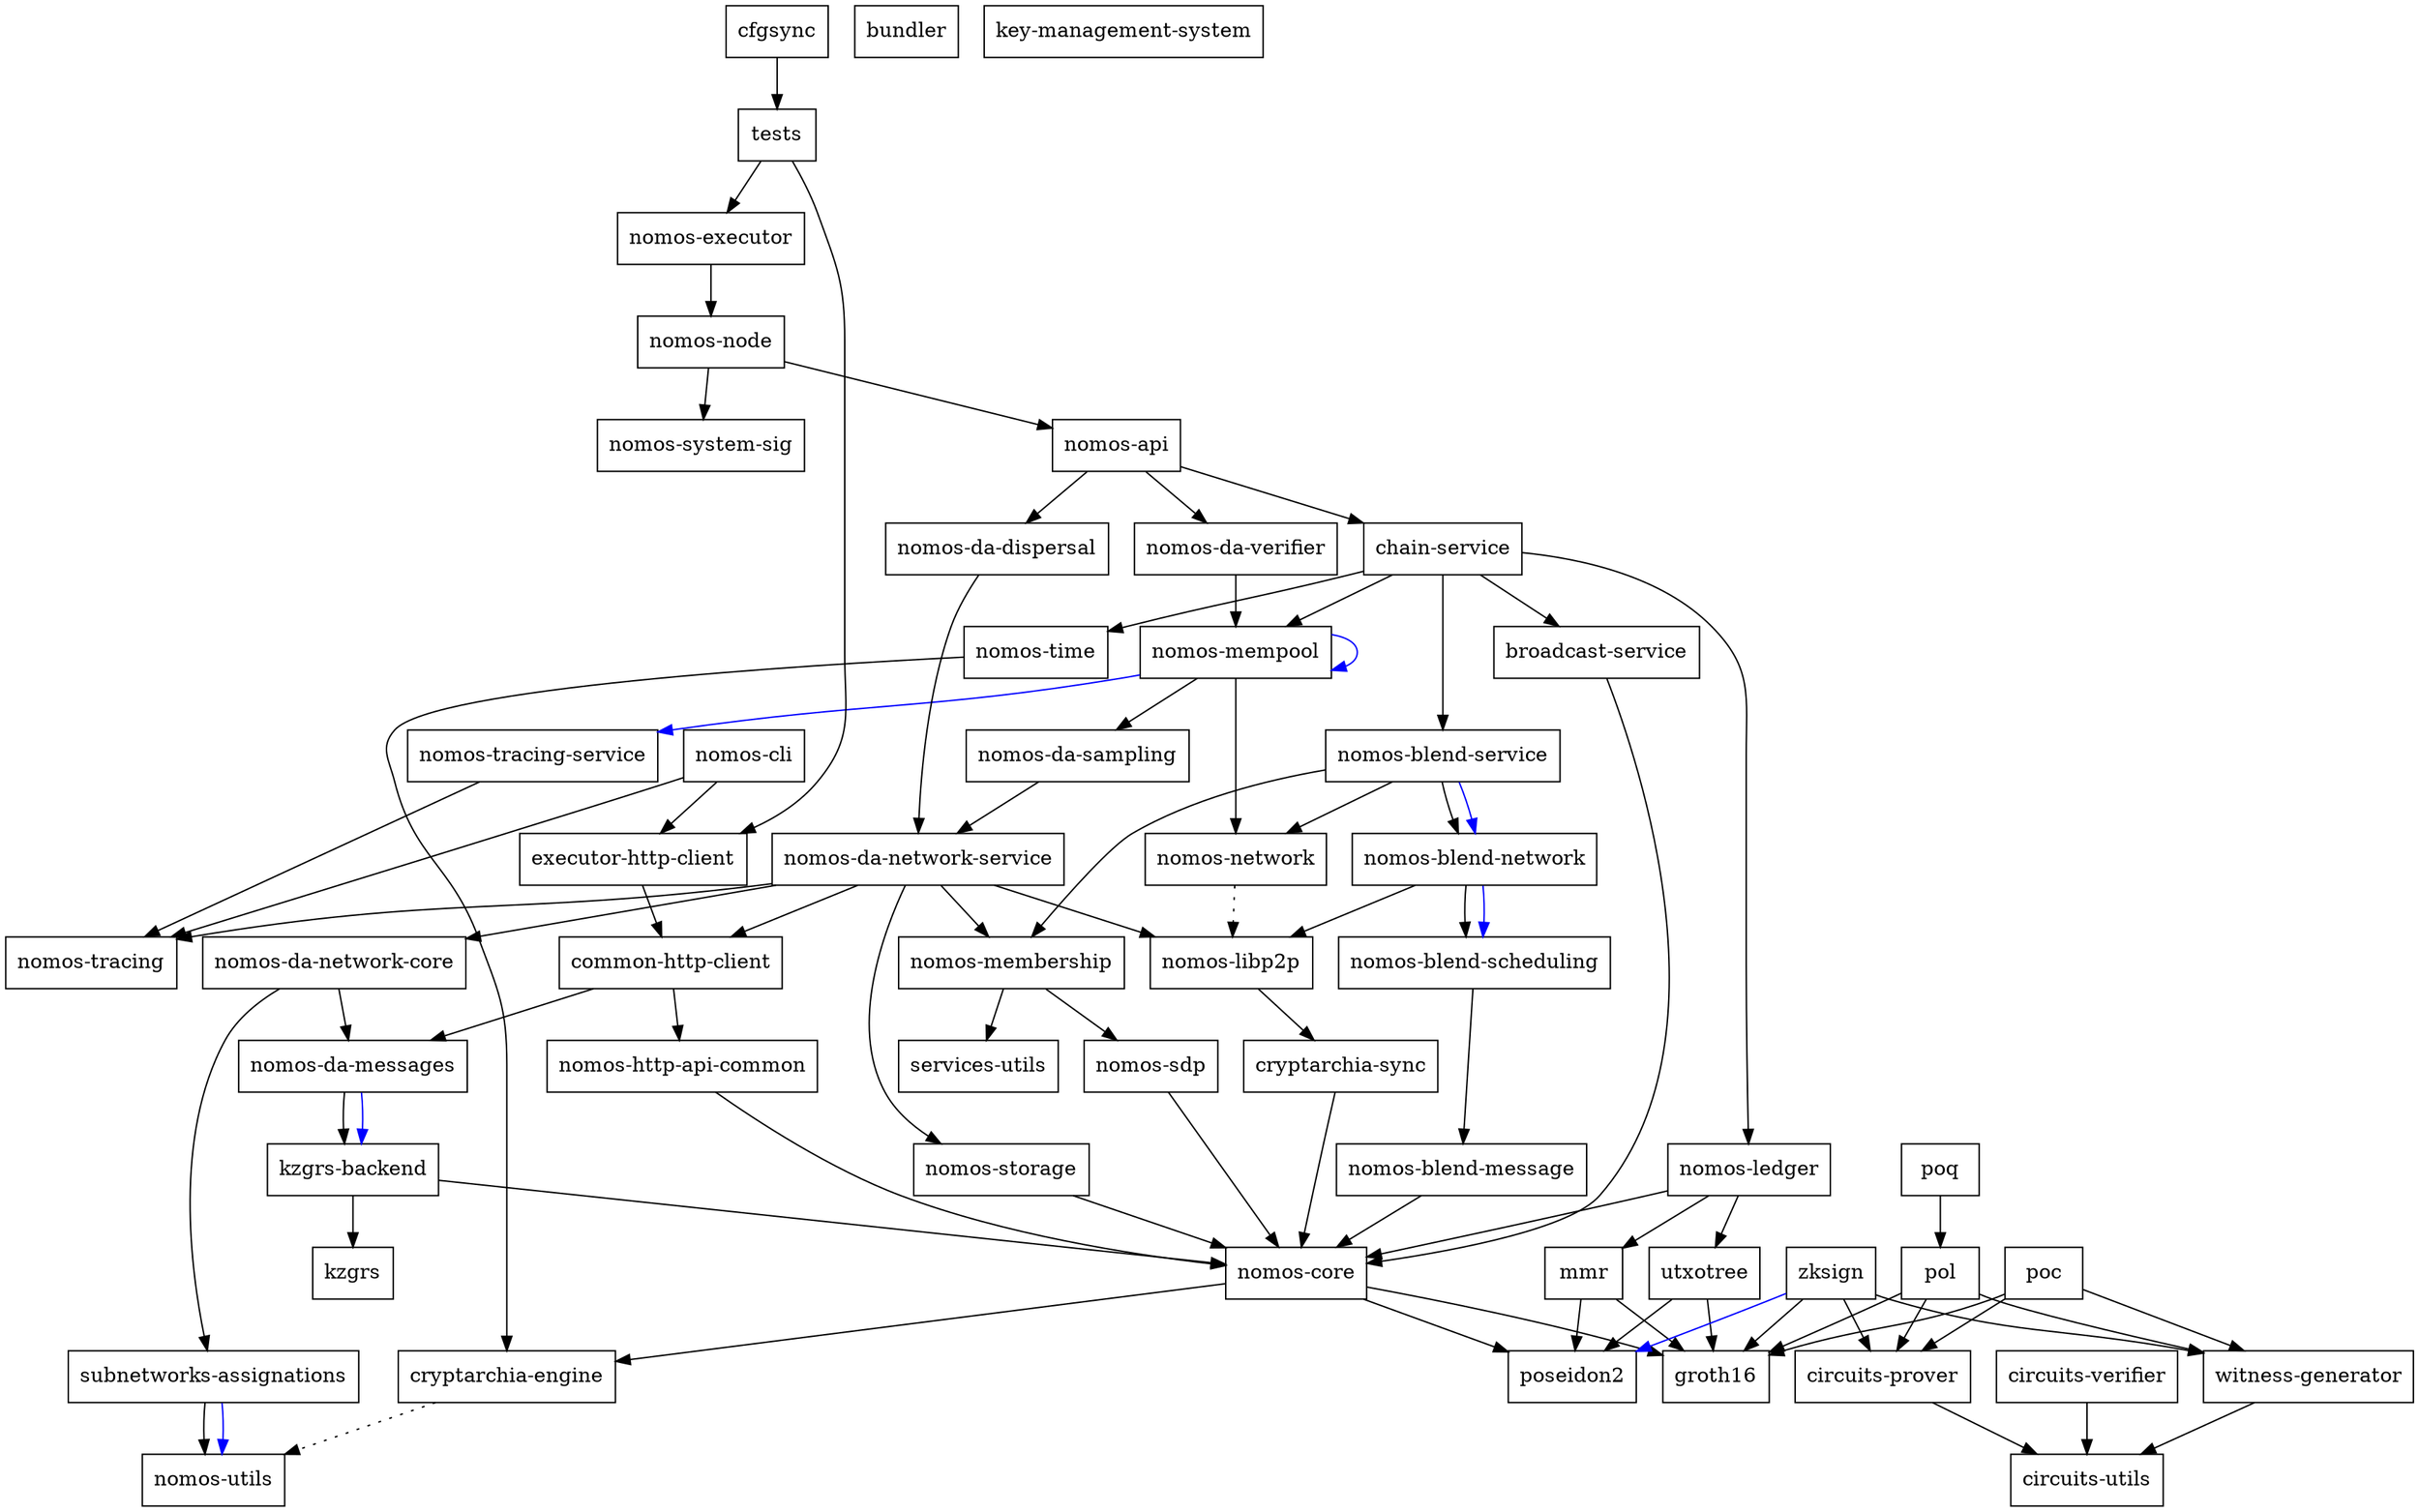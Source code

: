 digraph {
    0 [ label = "cryptarchia-engine" shape = box]
    1 [ label = "nomos-utils" shape = box]
    2 [ label = "cryptarchia-sync" shape = box]
    3 [ label = "nomos-core" shape = box]
    4 [ label = "groth16" shape = box]
    5 [ label = "poseidon2" shape = box]
    6 [ label = "nomos-ledger" shape = box]
    7 [ label = "mmr" shape = box]
    8 [ label = "utxotree" shape = box]
    9 [ label = "nomos-http-api-common" shape = box]
    10 [ label = "nomos-executor" shape = box]
    11 [ label = "broadcast-service" shape = box]
    12 [ label = "kzgrs-backend" shape = box]
    13 [ label = "kzgrs" shape = box]
    14 [ label = "nomos-api" shape = box]
    15 [ label = "chain-service" shape = box]
    16 [ label = "nomos-blend-service" shape = box]
    17 [ label = "nomos-blend-message" shape = box]
    18 [ label = "nomos-blend-network" shape = box]
    19 [ label = "nomos-blend-scheduling" shape = box]
    20 [ label = "nomos-libp2p" shape = box]
    21 [ label = "nomos-membership" shape = box]
    22 [ label = "nomos-sdp" shape = box]
    23 [ label = "services-utils" shape = box]
    24 [ label = "nomos-network" shape = box]
    25 [ label = "nomos-da-sampling" shape = box]
    26 [ label = "nomos-da-network-core" shape = box]
    27 [ label = "nomos-da-messages" shape = box]
    28 [ label = "subnetworks-assignations" shape = box]
    29 [ label = "nomos-da-network-service" shape = box]
    30 [ label = "common-http-client" shape = box]
    31 [ label = "nomos-storage" shape = box]
    32 [ label = "nomos-tracing" shape = box]
    33 [ label = "nomos-mempool" shape = box]
    34 [ label = "nomos-tracing-service" shape = box]
    35 [ label = "nomos-time" shape = box]
    36 [ label = "nomos-da-dispersal" shape = box]
    37 [ label = "nomos-da-verifier" shape = box]
    38 [ label = "nomos-node" shape = box]
    39 [ label = "nomos-system-sig" shape = box]
    40 [ label = "executor-http-client" shape = box]
    41 [ label = "bundler" shape = box]
    42 [ label = "nomos-cli" shape = box]
    43 [ label = "key-management-system" shape = box]
    44 [ label = "cfgsync" shape = box]
    45 [ label = "tests" shape = box]
    46 [ label = "circuits-prover" shape = box]
    47 [ label = "circuits-utils" shape = box]
    48 [ label = "circuits-verifier" shape = box]
    49 [ label = "witness-generator" shape = box]
    50 [ label = "poc" shape = box]
    51 [ label = "pol" shape = box]
    52 [ label = "poq" shape = box]
    53 [ label = "zksign" shape = box]
    0 -> 1 [ style = dotted]
    2 -> 3 [ ]
    3 -> 0 [ ]
    3 -> 4 [ ]
    3 -> 5 [ ]
    6 -> 7 [ ]
    6 -> 3 [ ]
    6 -> 8 [ ]
    7 -> 4 [ ]
    7 -> 5 [ ]
    8 -> 4 [ ]
    8 -> 5 [ ]
    9 -> 3 [ ]
    10 -> 38 [ ]
    11 -> 3 [ ]
    12 -> 13 [ ]
    12 -> 3 [ ]
    14 -> 15 [ ]
    14 -> 36 [ ]
    14 -> 37 [ ]
    15 -> 11 [ ]
    15 -> 16 [ ]
    15 -> 6 [ ]
    15 -> 33 [ ]
    15 -> 35 [ ]
    16 -> 18 [ ]
    16 -> 18 [ color = blue]
    16 -> 21 [ ]
    16 -> 24 [ ]
    17 -> 3 [ ]
    18 -> 19 [ ]
    18 -> 19 [ color = blue]
    18 -> 20 [ ]
    19 -> 17 [ ]
    20 -> 2 [ ]
    21 -> 22 [ ]
    21 -> 23 [ ]
    22 -> 3 [ ]
    24 -> 20 [ style = dotted]
    25 -> 29 [ ]
    26 -> 27 [ ]
    26 -> 28 [ ]
    27 -> 12 [ ]
    27 -> 12 [ color = blue]
    28 -> 1 [ ]
    28 -> 1 [ color = blue]
    29 -> 30 [ ]
    29 -> 26 [ ]
    29 -> 20 [ ]
    29 -> 21 [ ]
    29 -> 31 [ ]
    29 -> 32 [ ]
    30 -> 27 [ ]
    30 -> 9 [ ]
    31 -> 3 [ ]
    33 -> 25 [ ]
    33 -> 33 [ color = blue]
    33 -> 24 [ ]
    33 -> 34 [ color = blue]
    34 -> 32 [ ]
    35 -> 0 [ ]
    36 -> 29 [ ]
    37 -> 33 [ ]
    38 -> 14 [ ]
    38 -> 39 [ ]
    40 -> 30 [ ]
    42 -> 40 [ ]
    42 -> 32 [ ]
    44 -> 45 [ ]
    45 -> 40 [ ]
    45 -> 10 [ ]
    46 -> 47 [ ]
    48 -> 47 [ ]
    49 -> 47 [ ]
    50 -> 46 [ ]
    50 -> 4 [ ]
    50 -> 49 [ ]
    51 -> 46 [ ]
    51 -> 4 [ ]
    51 -> 49 [ ]
    52 -> 51 [ ]
    53 -> 46 [ ]
    53 -> 4 [ ]
    53 -> 5 [ color = blue]
    53 -> 49 [ ]
}

